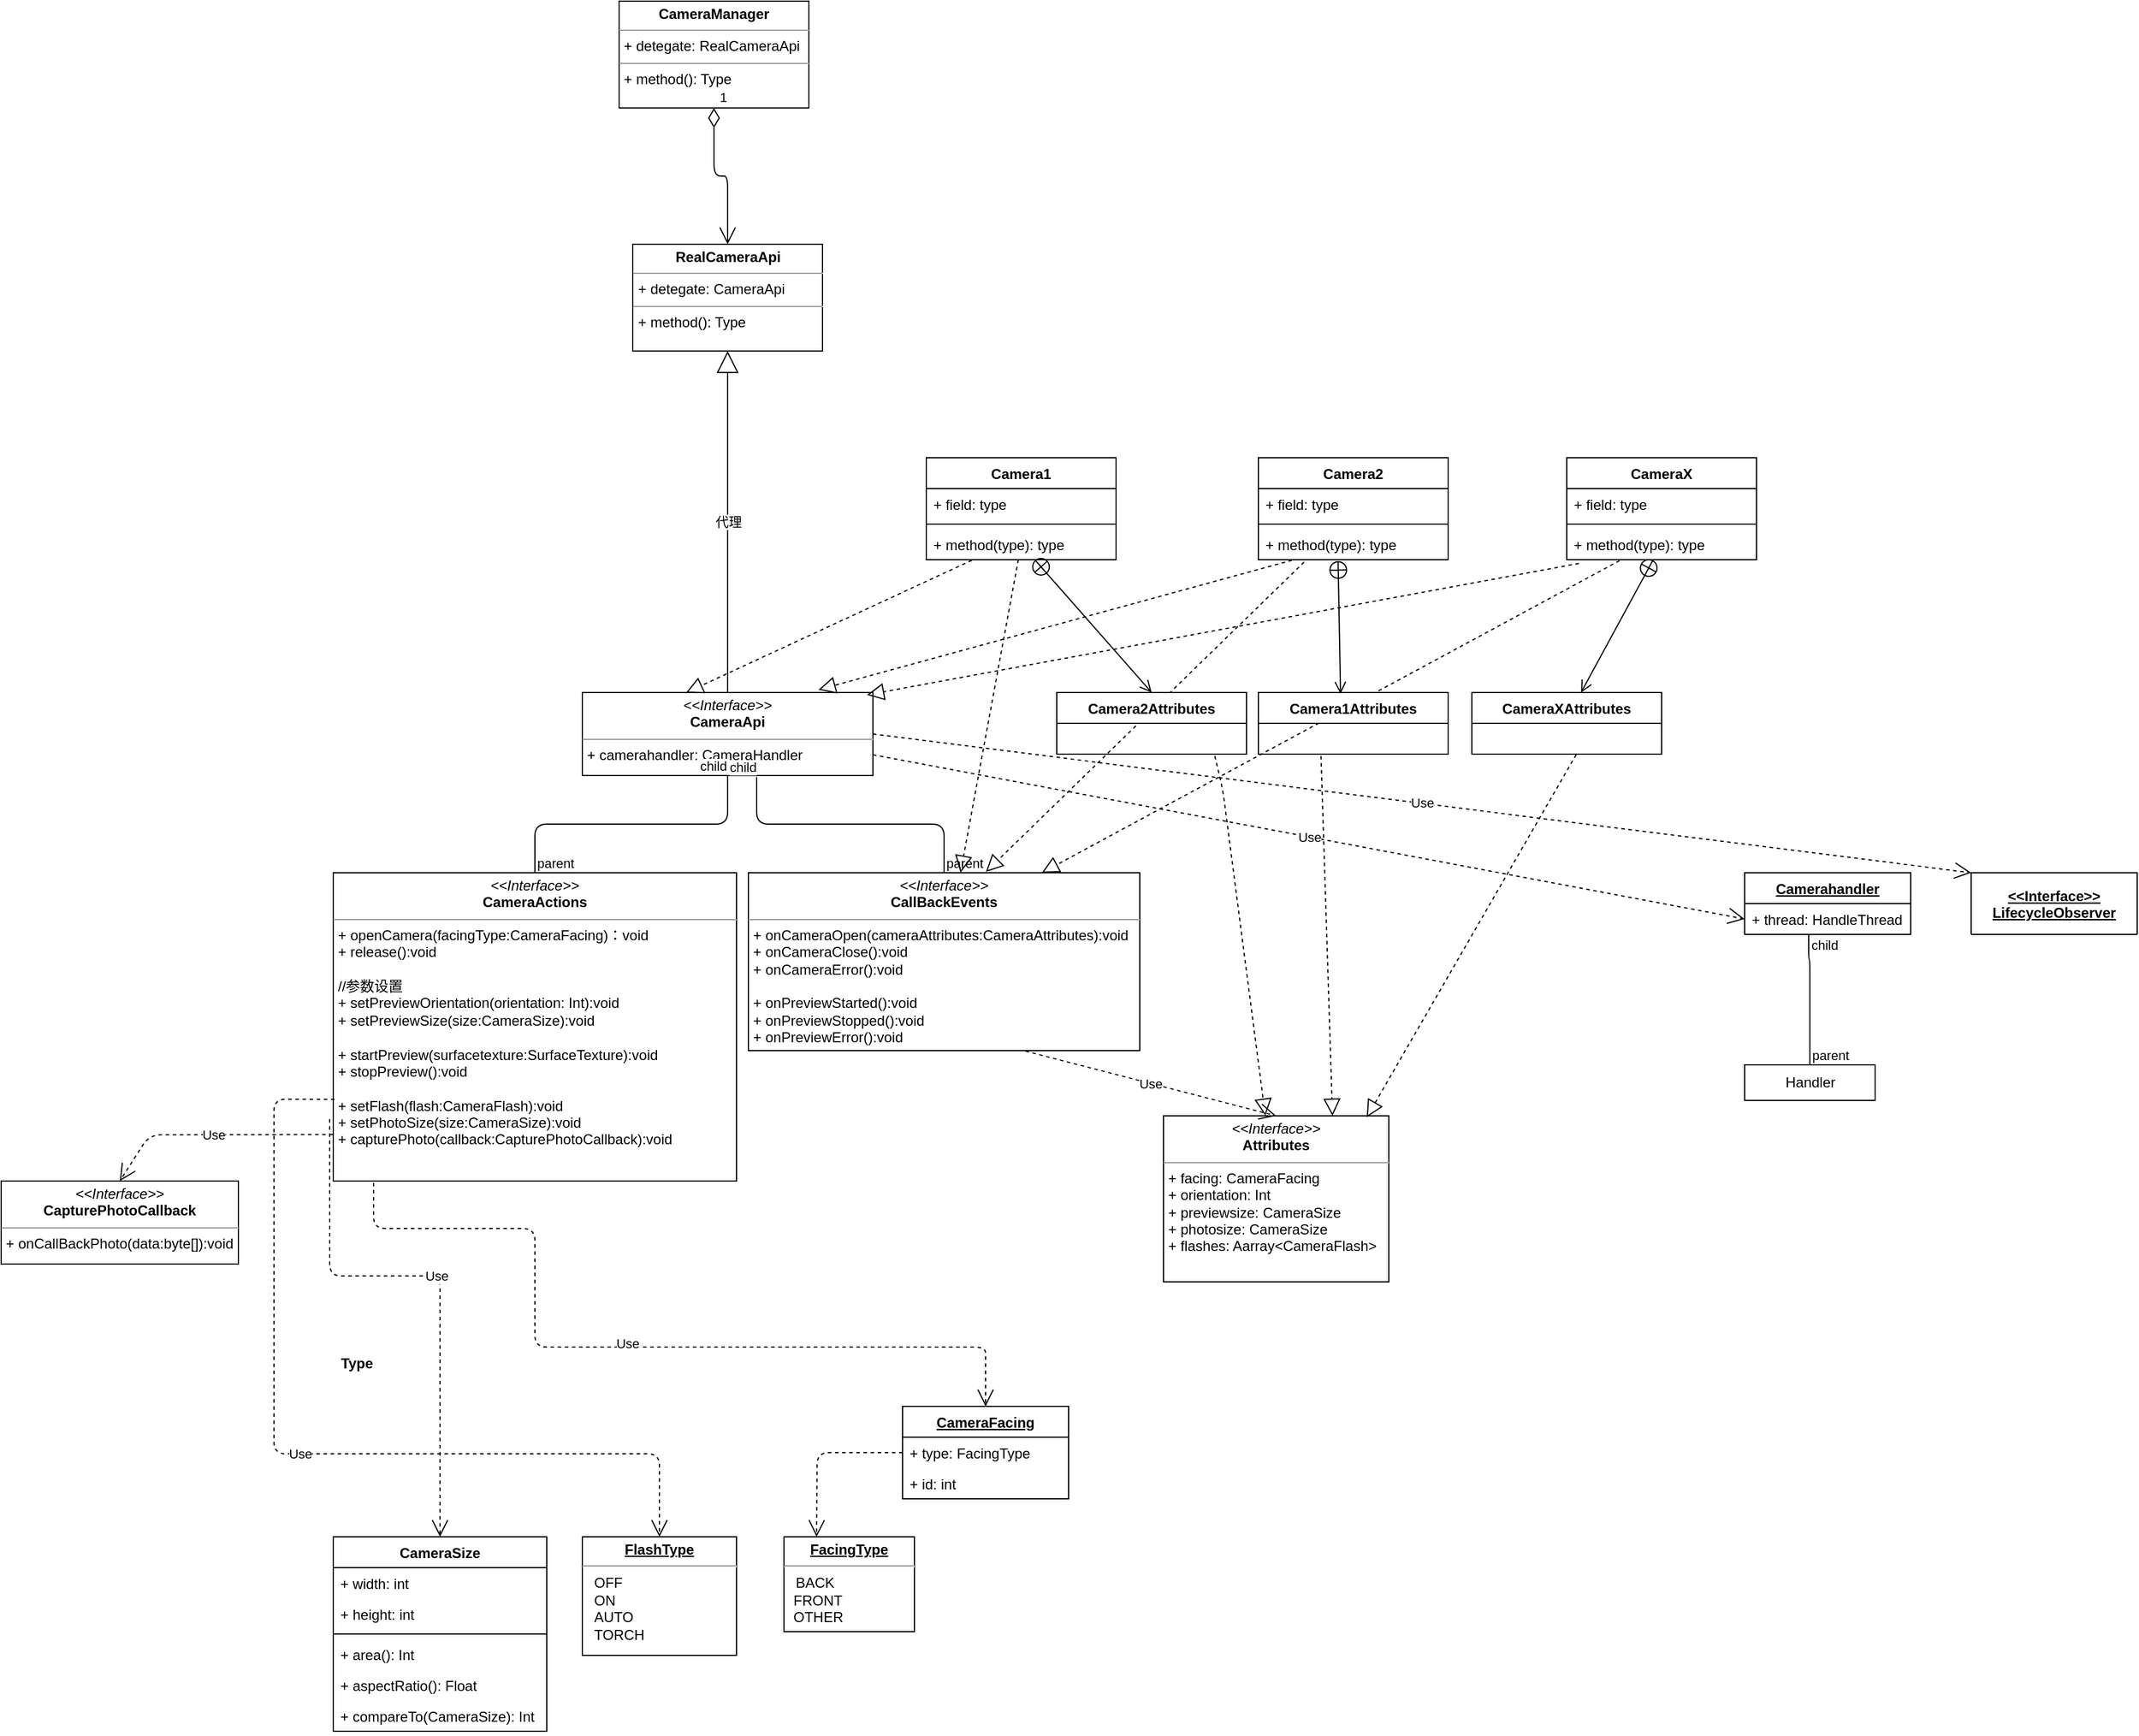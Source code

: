 <mxfile version="13.5.7" type="device"><diagram id="C5RBs43oDa-KdzZeNtuy" name="Page-1"><mxGraphModel dx="2750" dy="2275" grid="1" gridSize="10" guides="1" tooltips="1" connect="1" arrows="1" fold="1" page="1" pageScale="1" pageWidth="827" pageHeight="1169" math="0" shadow="0"><root><mxCell id="WIyWlLk6GJQsqaUBKTNV-0"/><mxCell id="WIyWlLk6GJQsqaUBKTNV-1" parent="WIyWlLk6GJQsqaUBKTNV-0"/><mxCell id="GRP_JS0ZuiubvF1gvq-e-3" value="&lt;p style=&quot;margin: 0px ; margin-top: 4px ; text-align: center&quot;&gt;&lt;i&gt;&amp;lt;&amp;lt;Interface&amp;gt;&amp;gt;&lt;/i&gt;&lt;br&gt;&lt;b&gt;Attributes&lt;/b&gt;&lt;/p&gt;&lt;hr size=&quot;1&quot;&gt;&lt;p style=&quot;margin: 0px ; margin-left: 4px&quot;&gt;+ facing: CameraFacing&lt;br&gt;+ orientation: Int&lt;/p&gt;&lt;p style=&quot;margin: 0px ; margin-left: 4px&quot;&gt;+ previewsize: CameraSize&lt;/p&gt;&lt;p style=&quot;margin: 0px ; margin-left: 4px&quot;&gt;+ photosize: CameraSize&lt;/p&gt;&lt;p style=&quot;margin: 0px ; margin-left: 4px&quot;&gt;+ flashes: Aarray&amp;lt;CameraFlash&amp;gt;&lt;/p&gt;&lt;p style=&quot;margin: 0px ; margin-left: 4px&quot;&gt;&lt;br&gt;&lt;/p&gt;" style="verticalAlign=top;align=left;overflow=fill;fontSize=12;fontFamily=Helvetica;html=1;" parent="WIyWlLk6GJQsqaUBKTNV-1" vertex="1"><mxGeometry x="589" y="150" width="190" height="140" as="geometry"/></mxCell><mxCell id="GRP_JS0ZuiubvF1gvq-e-13" value="&lt;p style=&quot;margin: 0px ; margin-top: 4px ; text-align: center ; text-decoration: underline&quot;&gt;&lt;b&gt;FacingType&lt;/b&gt;&lt;/p&gt;&lt;hr&gt;&amp;nbsp; &amp;nbsp;BACK&lt;br&gt;&lt;p style=&quot;margin: 0px ; margin-left: 8px&quot;&gt;FRONT&lt;br&gt;OTHER&lt;/p&gt;" style="verticalAlign=top;align=left;overflow=fill;fontSize=12;fontFamily=Helvetica;html=1;" parent="WIyWlLk6GJQsqaUBKTNV-1" vertex="1"><mxGeometry x="269" y="505" width="110" height="80" as="geometry"/></mxCell><mxCell id="GRP_JS0ZuiubvF1gvq-e-17" value="&lt;p style=&quot;margin: 0px ; margin-top: 4px ; text-align: center ; text-decoration: underline&quot;&gt;&lt;b&gt;FlashType&lt;/b&gt;&lt;/p&gt;&lt;hr&gt;&amp;nbsp; &amp;nbsp;OFF&lt;br&gt;&amp;nbsp; &amp;nbsp;ON&lt;br&gt;&amp;nbsp; &amp;nbsp;AUTO&lt;br&gt;&amp;nbsp; &amp;nbsp;TORCH" style="verticalAlign=top;align=left;overflow=fill;fontSize=12;fontFamily=Helvetica;html=1;" parent="WIyWlLk6GJQsqaUBKTNV-1" vertex="1"><mxGeometry x="99" y="505" width="130" height="100" as="geometry"/></mxCell><mxCell id="GRP_JS0ZuiubvF1gvq-e-18" style="edgeStyle=orthogonalEdgeStyle;rounded=0;orthogonalLoop=1;jettySize=auto;html=1;exitX=0.5;exitY=1;exitDx=0;exitDy=0;" parent="WIyWlLk6GJQsqaUBKTNV-1" source="GRP_JS0ZuiubvF1gvq-e-17" target="GRP_JS0ZuiubvF1gvq-e-17" edge="1"><mxGeometry relative="1" as="geometry"/></mxCell><mxCell id="GRP_JS0ZuiubvF1gvq-e-19" style="edgeStyle=orthogonalEdgeStyle;rounded=0;orthogonalLoop=1;jettySize=auto;html=1;exitX=0.5;exitY=1;exitDx=0;exitDy=0;" parent="WIyWlLk6GJQsqaUBKTNV-1" source="GRP_JS0ZuiubvF1gvq-e-17" target="GRP_JS0ZuiubvF1gvq-e-17" edge="1"><mxGeometry relative="1" as="geometry"/></mxCell><mxCell id="GRP_JS0ZuiubvF1gvq-e-43" value="Type" style="text;align=center;fontStyle=1;verticalAlign=middle;spacingLeft=3;spacingRight=3;strokeColor=none;rotatable=0;points=[[0,0.5],[1,0.5]];portConstraint=eastwest;" parent="WIyWlLk6GJQsqaUBKTNV-1" vertex="1"><mxGeometry x="-131" y="345" width="80" height="26" as="geometry"/></mxCell><mxCell id="GRP_JS0ZuiubvF1gvq-e-44" value="&lt;p style=&quot;margin: 0px ; margin-top: 4px ; text-align: center&quot;&gt;&lt;b&gt;RealCameraApi&lt;/b&gt;&lt;/p&gt;&lt;hr size=&quot;1&quot;&gt;&lt;p style=&quot;margin: 0px ; margin-left: 4px&quot;&gt;+ detegate: CameraApi&lt;/p&gt;&lt;hr size=&quot;1&quot;&gt;&lt;p style=&quot;margin: 0px ; margin-left: 4px&quot;&gt;+ method(): Type&lt;/p&gt;" style="verticalAlign=top;align=left;overflow=fill;fontSize=12;fontFamily=Helvetica;html=1;" parent="WIyWlLk6GJQsqaUBKTNV-1" vertex="1"><mxGeometry x="141.5" y="-585" width="160" height="90" as="geometry"/></mxCell><mxCell id="GRP_JS0ZuiubvF1gvq-e-53" value="" style="endArrow=open;endSize=12;dashed=1;html=1;entryX=0.25;entryY=0;entryDx=0;entryDy=0;exitX=0;exitY=0.5;exitDx=0;exitDy=0;" parent="WIyWlLk6GJQsqaUBKTNV-1" source="GRP_JS0ZuiubvF1gvq-e-5" target="GRP_JS0ZuiubvF1gvq-e-13" edge="1"><mxGeometry width="160" relative="1" as="geometry"><mxPoint x="129" y="445" as="sourcePoint"/><mxPoint x="289" y="445" as="targetPoint"/><Array as="points"><mxPoint x="297" y="434"/></Array></mxGeometry></mxCell><mxCell id="GRP_JS0ZuiubvF1gvq-e-54" value="&lt;p style=&quot;margin: 0px ; margin-top: 4px ; text-align: center&quot;&gt;&lt;i&gt;&amp;lt;&amp;lt;Interface&amp;gt;&amp;gt;&lt;/i&gt;&lt;br&gt;&lt;b&gt;CameraApi&lt;/b&gt;&lt;/p&gt;&lt;hr size=&quot;1&quot;&gt;&lt;p style=&quot;margin: 0px ; margin-left: 4px&quot;&gt;+ camerahandler: CameraHandler&lt;br&gt;&lt;/p&gt;" style="verticalAlign=top;align=left;overflow=fill;fontSize=12;fontFamily=Helvetica;html=1;" parent="WIyWlLk6GJQsqaUBKTNV-1" vertex="1"><mxGeometry x="99" y="-207" width="245" height="70" as="geometry"/></mxCell><mxCell id="GRP_JS0ZuiubvF1gvq-e-55" value="&lt;p style=&quot;margin: 0px ; margin-top: 4px ; text-align: center&quot;&gt;&lt;i&gt;&amp;lt;&amp;lt;Interface&amp;gt;&amp;gt;&lt;/i&gt;&lt;br&gt;&lt;b&gt;CameraActions&lt;/b&gt;&lt;/p&gt;&lt;hr size=&quot;1&quot;&gt;&lt;p style=&quot;margin: 0px ; margin-left: 4px&quot;&gt;+ openCamera(facingType:CameraFacing)：void&lt;br&gt;&lt;/p&gt;&lt;p style=&quot;margin: 0px ; margin-left: 4px&quot;&gt;+ release():void&lt;/p&gt;&lt;p style=&quot;margin: 0px ; margin-left: 4px&quot;&gt;&lt;br&gt;&lt;/p&gt;&lt;p style=&quot;margin: 0px ; margin-left: 4px&quot;&gt;//参数设置&lt;/p&gt;&lt;p style=&quot;margin: 0px ; margin-left: 4px&quot;&gt;+ setPreviewOrientation(orientation: Int):void&lt;/p&gt;&lt;p style=&quot;margin: 0px ; margin-left: 4px&quot;&gt;+ setPreviewSize(size:CameraSize):void&lt;/p&gt;&lt;p style=&quot;margin: 0px ; margin-left: 4px&quot;&gt;&lt;br&gt;&lt;/p&gt;&lt;p style=&quot;margin: 0px ; margin-left: 4px&quot;&gt;+ startPreview(surfacetexture:SurfaceTexture):void&lt;/p&gt;&lt;p style=&quot;margin: 0px ; margin-left: 4px&quot;&gt;+ stopPreview():void&lt;/p&gt;&lt;p style=&quot;margin: 0px ; margin-left: 4px&quot;&gt;&lt;br&gt;&lt;/p&gt;&lt;p style=&quot;margin: 0px ; margin-left: 4px&quot;&gt;+ setFlash(flash:CameraFlash):void&lt;/p&gt;&lt;p style=&quot;margin: 0px ; margin-left: 4px&quot;&gt;+ setPhotoSize(size:CameraSize):void&lt;/p&gt;&lt;p style=&quot;margin: 0px ; margin-left: 4px&quot;&gt;+ capturePhoto(callback:CapturePhotoCallback):void&lt;/p&gt;" style="verticalAlign=top;align=left;overflow=fill;fontSize=12;fontFamily=Helvetica;html=1;" parent="WIyWlLk6GJQsqaUBKTNV-1" vertex="1"><mxGeometry x="-111" y="-55" width="340" height="260" as="geometry"/></mxCell><mxCell id="GRP_JS0ZuiubvF1gvq-e-56" value="&lt;p style=&quot;margin: 0px ; margin-top: 4px ; text-align: center&quot;&gt;&lt;i&gt;&amp;lt;&amp;lt;Interface&amp;gt;&amp;gt;&lt;/i&gt;&lt;br&gt;&lt;b&gt;CallBackEvents&lt;/b&gt;&lt;/p&gt;&lt;hr size=&quot;1&quot;&gt;&lt;p style=&quot;margin: 0px ; margin-left: 4px&quot;&gt;+ onCameraOpen(cameraAttributes:CameraAttributes):void&lt;br&gt;&lt;/p&gt;&lt;p style=&quot;margin: 0px ; margin-left: 4px&quot;&gt;+ onCameraClose():void&lt;br&gt;&lt;/p&gt;&lt;p style=&quot;margin: 0px ; margin-left: 4px&quot;&gt;+ onCameraError():void&lt;/p&gt;&lt;p style=&quot;margin: 0px ; margin-left: 4px&quot;&gt;&lt;br&gt;&lt;/p&gt;&lt;p style=&quot;margin: 0px ; margin-left: 4px&quot;&gt;+ onPreviewStarted():void&lt;/p&gt;&lt;p style=&quot;margin: 0px ; margin-left: 4px&quot;&gt;+ onPreviewStopped():void&lt;/p&gt;&lt;p style=&quot;margin: 0px ; margin-left: 4px&quot;&gt;+ onPreviewError():void&lt;/p&gt;" style="verticalAlign=top;align=left;overflow=fill;fontSize=12;fontFamily=Helvetica;html=1;" parent="WIyWlLk6GJQsqaUBKTNV-1" vertex="1"><mxGeometry x="239" y="-55" width="330" height="150" as="geometry"/></mxCell><mxCell id="GRP_JS0ZuiubvF1gvq-e-58" value="&lt;p style=&quot;margin: 0px ; margin-top: 4px ; text-align: center&quot;&gt;&lt;i&gt;&amp;lt;&amp;lt;Interface&amp;gt;&amp;gt;&lt;/i&gt;&lt;br&gt;&lt;b&gt;CapturePhotoCallback&lt;/b&gt;&lt;/p&gt;&lt;hr size=&quot;1&quot;&gt;&lt;p style=&quot;margin: 0px ; margin-left: 4px&quot;&gt;+ onCallBackPhoto(data:byte[]):void&lt;/p&gt;" style="verticalAlign=top;align=left;overflow=fill;fontSize=12;fontFamily=Helvetica;html=1;" parent="WIyWlLk6GJQsqaUBKTNV-1" vertex="1"><mxGeometry x="-391" y="205" width="200" height="70" as="geometry"/></mxCell><mxCell id="GRP_JS0ZuiubvF1gvq-e-59" value="Use" style="endArrow=open;endSize=12;dashed=1;html=1;exitX=-0.001;exitY=0.849;exitDx=0;exitDy=0;exitPerimeter=0;entryX=0.5;entryY=0;entryDx=0;entryDy=0;" parent="WIyWlLk6GJQsqaUBKTNV-1" source="GRP_JS0ZuiubvF1gvq-e-55" target="GRP_JS0ZuiubvF1gvq-e-58" edge="1"><mxGeometry width="160" relative="1" as="geometry"><mxPoint x="9" y="245" as="sourcePoint"/><mxPoint x="169" y="245" as="targetPoint"/><Array as="points"><mxPoint x="-266" y="166"/></Array></mxGeometry></mxCell><mxCell id="GRP_JS0ZuiubvF1gvq-e-60" value="Use" style="endArrow=open;endSize=12;dashed=1;html=1;exitX=0.003;exitY=0.735;exitDx=0;exitDy=0;exitPerimeter=0;entryX=0.5;entryY=0;entryDx=0;entryDy=0;" parent="WIyWlLk6GJQsqaUBKTNV-1" source="GRP_JS0ZuiubvF1gvq-e-55" target="GRP_JS0ZuiubvF1gvq-e-17" edge="1"><mxGeometry width="160" relative="1" as="geometry"><mxPoint x="9" y="305" as="sourcePoint"/><mxPoint x="169" y="305" as="targetPoint"/><Array as="points"><mxPoint x="-161" y="136"/><mxPoint x="-161" y="435"/><mxPoint x="164" y="435"/></Array></mxGeometry></mxCell><mxCell id="GRP_JS0ZuiubvF1gvq-e-61" value="Use" style="endArrow=open;endSize=12;dashed=1;html=1;exitX=-0.009;exitY=0.799;exitDx=0;exitDy=0;exitPerimeter=0;entryX=0.5;entryY=0;entryDx=0;entryDy=0;" parent="WIyWlLk6GJQsqaUBKTNV-1" source="GRP_JS0ZuiubvF1gvq-e-55" target="GRP_JS0ZuiubvF1gvq-e-25" edge="1"><mxGeometry width="160" relative="1" as="geometry"><mxPoint x="9" y="305" as="sourcePoint"/><mxPoint x="169" y="305" as="targetPoint"/><Array as="points"><mxPoint x="-114" y="285"/><mxPoint x="-21" y="285"/></Array></mxGeometry></mxCell><mxCell id="GRP_JS0ZuiubvF1gvq-e-62" value="Use" style="endArrow=open;endSize=12;dashed=1;html=1;exitX=0.1;exitY=1.006;exitDx=0;exitDy=0;exitPerimeter=0;entryX=0.5;entryY=0;entryDx=0;entryDy=0;" parent="WIyWlLk6GJQsqaUBKTNV-1" source="GRP_JS0ZuiubvF1gvq-e-55" target="GRP_JS0ZuiubvF1gvq-e-4" edge="1"><mxGeometry x="-0.0" y="3" width="160" relative="1" as="geometry"><mxPoint x="9" y="285" as="sourcePoint"/><mxPoint x="169" y="285" as="targetPoint"/><Array as="points"><mxPoint x="-77" y="245"/><mxPoint x="59" y="245"/><mxPoint x="59" y="345"/><mxPoint x="439" y="345"/><mxPoint x="439" y="355"/></Array><mxPoint as="offset"/></mxGeometry></mxCell><mxCell id="GRP_JS0ZuiubvF1gvq-e-63" value="" style="endArrow=none;html=1;edgeStyle=orthogonalEdgeStyle;entryX=0.5;entryY=1;entryDx=0;entryDy=0;" parent="WIyWlLk6GJQsqaUBKTNV-1" source="GRP_JS0ZuiubvF1gvq-e-55" target="GRP_JS0ZuiubvF1gvq-e-54" edge="1"><mxGeometry relative="1" as="geometry"><mxPoint x="9" y="55" as="sourcePoint"/><mxPoint x="169" y="55" as="targetPoint"/></mxGeometry></mxCell><mxCell id="GRP_JS0ZuiubvF1gvq-e-64" value="parent" style="edgeLabel;resizable=0;html=1;align=left;verticalAlign=bottom;" parent="GRP_JS0ZuiubvF1gvq-e-63" connectable="0" vertex="1"><mxGeometry x="-1" relative="1" as="geometry"/></mxCell><mxCell id="GRP_JS0ZuiubvF1gvq-e-65" value="child" style="edgeLabel;resizable=0;html=1;align=right;verticalAlign=bottom;" parent="GRP_JS0ZuiubvF1gvq-e-63" connectable="0" vertex="1"><mxGeometry x="1" relative="1" as="geometry"/></mxCell><mxCell id="GRP_JS0ZuiubvF1gvq-e-66" value="" style="endArrow=none;html=1;edgeStyle=orthogonalEdgeStyle;entryX=0.6;entryY=1.017;entryDx=0;entryDy=0;entryPerimeter=0;exitX=0.5;exitY=0;exitDx=0;exitDy=0;" parent="WIyWlLk6GJQsqaUBKTNV-1" source="GRP_JS0ZuiubvF1gvq-e-56" target="GRP_JS0ZuiubvF1gvq-e-54" edge="1"><mxGeometry relative="1" as="geometry"><mxPoint x="9" y="55" as="sourcePoint"/><mxPoint x="169" y="55" as="targetPoint"/></mxGeometry></mxCell><mxCell id="GRP_JS0ZuiubvF1gvq-e-67" value="parent" style="edgeLabel;resizable=0;html=1;align=left;verticalAlign=bottom;" parent="GRP_JS0ZuiubvF1gvq-e-66" connectable="0" vertex="1"><mxGeometry x="-1" relative="1" as="geometry"/></mxCell><mxCell id="GRP_JS0ZuiubvF1gvq-e-68" value="child" style="edgeLabel;resizable=0;html=1;align=right;verticalAlign=bottom;" parent="GRP_JS0ZuiubvF1gvq-e-66" connectable="0" vertex="1"><mxGeometry x="1" relative="1" as="geometry"/></mxCell><mxCell id="GRP_JS0ZuiubvF1gvq-e-69" value="Use" style="endArrow=open;endSize=12;dashed=1;html=1;entryX=0.5;entryY=0;entryDx=0;entryDy=0;exitX=0.708;exitY=1.003;exitDx=0;exitDy=0;exitPerimeter=0;" parent="WIyWlLk6GJQsqaUBKTNV-1" source="GRP_JS0ZuiubvF1gvq-e-56" target="GRP_JS0ZuiubvF1gvq-e-3" edge="1"><mxGeometry width="160" relative="1" as="geometry"><mxPoint x="89" y="95" as="sourcePoint"/><mxPoint x="249" y="95" as="targetPoint"/></mxGeometry></mxCell><mxCell id="GRP_JS0ZuiubvF1gvq-e-75" value="Handler" style="html=1;" parent="WIyWlLk6GJQsqaUBKTNV-1" vertex="1"><mxGeometry x="1079" y="107" width="110" height="30" as="geometry"/></mxCell><mxCell id="GRP_JS0ZuiubvF1gvq-e-76" value="" style="endArrow=none;html=1;edgeStyle=orthogonalEdgeStyle;entryX=0.389;entryY=0.996;entryDx=0;entryDy=0;entryPerimeter=0;exitX=0.5;exitY=0;exitDx=0;exitDy=0;" parent="WIyWlLk6GJQsqaUBKTNV-1" source="GRP_JS0ZuiubvF1gvq-e-75" target="GRP_JS0ZuiubvF1gvq-e-71" edge="1"><mxGeometry relative="1" as="geometry"><mxPoint x="1137" y="7.81" as="sourcePoint"/><mxPoint x="979" y="-21.0" as="targetPoint"/><Array as="points"><mxPoint x="1134" y="18"/><mxPoint x="1133" y="18"/><mxPoint x="1133" y="-3"/></Array></mxGeometry></mxCell><mxCell id="GRP_JS0ZuiubvF1gvq-e-77" value="parent" style="edgeLabel;resizable=0;html=1;align=left;verticalAlign=bottom;" parent="GRP_JS0ZuiubvF1gvq-e-76" connectable="0" vertex="1"><mxGeometry x="-1" relative="1" as="geometry"/></mxCell><mxCell id="GRP_JS0ZuiubvF1gvq-e-78" value="child" style="edgeLabel;resizable=0;html=1;align=right;verticalAlign=bottom;" parent="GRP_JS0ZuiubvF1gvq-e-76" connectable="0" vertex="1"><mxGeometry x="1" relative="1" as="geometry"><mxPoint x="25.54" y="18.07" as="offset"/></mxGeometry></mxCell><mxCell id="GRP_JS0ZuiubvF1gvq-e-79" value="Use" style="endArrow=open;endSize=12;dashed=1;html=1;entryX=0;entryY=0.5;entryDx=0;entryDy=0;exitX=1;exitY=0.75;exitDx=0;exitDy=0;" parent="WIyWlLk6GJQsqaUBKTNV-1" source="GRP_JS0ZuiubvF1gvq-e-54" target="GRP_JS0ZuiubvF1gvq-e-71" edge="1"><mxGeometry width="160" relative="1" as="geometry"><mxPoint x="344" y="-103" as="sourcePoint"/><mxPoint x="649" y="-103" as="targetPoint"/></mxGeometry></mxCell><mxCell id="GRP_JS0ZuiubvF1gvq-e-102" value="" style="endArrow=open;startArrow=circlePlus;endFill=0;startFill=0;endSize=8;html=1;exitX=0.42;exitY=1.027;exitDx=0;exitDy=0;exitPerimeter=0;entryX=0.433;entryY=0.021;entryDx=0;entryDy=0;entryPerimeter=0;" parent="WIyWlLk6GJQsqaUBKTNV-1" source="GRP_JS0ZuiubvF1gvq-e-87" target="GRP_JS0ZuiubvF1gvq-e-89" edge="1"><mxGeometry width="160" relative="1" as="geometry"><mxPoint x="619" y="-225" as="sourcePoint"/><mxPoint x="579" y="-15" as="targetPoint"/></mxGeometry></mxCell><mxCell id="GRP_JS0ZuiubvF1gvq-e-103" value="" style="endArrow=open;startArrow=circlePlus;endFill=0;startFill=0;endSize=8;html=1;entryX=0.5;entryY=0;entryDx=0;entryDy=0;" parent="WIyWlLk6GJQsqaUBKTNV-1" source="GRP_JS0ZuiubvF1gvq-e-83" target="GRP_JS0ZuiubvF1gvq-e-93" edge="1"><mxGeometry width="160" relative="1" as="geometry"><mxPoint x="746.2" y="-308.298" as="sourcePoint"/><mxPoint x="748.28" y="-195.908" as="targetPoint"/></mxGeometry></mxCell><mxCell id="GRP_JS0ZuiubvF1gvq-e-104" value="" style="endArrow=block;dashed=1;endFill=0;endSize=12;html=1;exitX=0.833;exitY=1.058;exitDx=0;exitDy=0;exitPerimeter=0;" parent="WIyWlLk6GJQsqaUBKTNV-1" target="GRP_JS0ZuiubvF1gvq-e-3" edge="1"><mxGeometry width="160" relative="1" as="geometry"><mxPoint x="632.28" y="-153.492" as="sourcePoint"/><mxPoint x="579" y="-115" as="targetPoint"/><Array as="points"><mxPoint x="639" y="-125"/></Array></mxGeometry></mxCell><mxCell id="GRP_JS0ZuiubvF1gvq-e-105" value="" style="endArrow=block;dashed=1;endFill=0;endSize=12;html=1;entryX=0.75;entryY=0;entryDx=0;entryDy=0;exitX=0.33;exitY=1.058;exitDx=0;exitDy=0;exitPerimeter=0;" parent="WIyWlLk6GJQsqaUBKTNV-1" target="GRP_JS0ZuiubvF1gvq-e-3" edge="1"><mxGeometry width="160" relative="1" as="geometry"><mxPoint x="721.8" y="-153.492" as="sourcePoint"/><mxPoint x="579" y="-115" as="targetPoint"/></mxGeometry></mxCell><mxCell id="GRP_JS0ZuiubvF1gvq-e-106" value="" style="endArrow=block;dashed=1;endFill=0;endSize=12;html=1;entryX=0.357;entryY=0.002;entryDx=0;entryDy=0;exitX=0.24;exitY=1.019;exitDx=0;exitDy=0;exitPerimeter=0;entryPerimeter=0;" parent="WIyWlLk6GJQsqaUBKTNV-1" source="GRP_JS0ZuiubvF1gvq-e-83" target="GRP_JS0ZuiubvF1gvq-e-54" edge="1"><mxGeometry width="160" relative="1" as="geometry"><mxPoint x="731.8" y="-143.492" as="sourcePoint"/><mxPoint x="741.5" y="160" as="targetPoint"/></mxGeometry></mxCell><mxCell id="GRP_JS0ZuiubvF1gvq-e-107" value="" style="endArrow=block;dashed=1;endFill=0;endSize=12;html=1;entryX=0.813;entryY=-0.033;entryDx=0;entryDy=0;exitX=0.177;exitY=1.019;exitDx=0;exitDy=0;exitPerimeter=0;entryPerimeter=0;" parent="WIyWlLk6GJQsqaUBKTNV-1" source="GRP_JS0ZuiubvF1gvq-e-87" target="GRP_JS0ZuiubvF1gvq-e-54" edge="1"><mxGeometry width="160" relative="1" as="geometry"><mxPoint x="437.4" y="-308.506" as="sourcePoint"/><mxPoint x="196.465" y="-196.86" as="targetPoint"/></mxGeometry></mxCell><mxCell id="GRP_JS0ZuiubvF1gvq-e-110" value="代理" style="endArrow=block;endSize=16;endFill=0;html=1;entryX=0.5;entryY=1;entryDx=0;entryDy=0;exitX=0.5;exitY=0;exitDx=0;exitDy=0;" parent="WIyWlLk6GJQsqaUBKTNV-1" source="GRP_JS0ZuiubvF1gvq-e-54" target="GRP_JS0ZuiubvF1gvq-e-44" edge="1"><mxGeometry width="160" relative="1" as="geometry"><mxPoint x="219" y="-215" as="sourcePoint"/><mxPoint x="379" y="-335" as="targetPoint"/></mxGeometry></mxCell><mxCell id="GRP_JS0ZuiubvF1gvq-e-121" value="" style="endArrow=block;dashed=1;endFill=0;endSize=12;html=1;entryX=0.902;entryY=0.009;entryDx=0;entryDy=0;exitX=0.55;exitY=1.014;exitDx=0;exitDy=0;exitPerimeter=0;entryPerimeter=0;" parent="WIyWlLk6GJQsqaUBKTNV-1" target="GRP_JS0ZuiubvF1gvq-e-3" edge="1"><mxGeometry width="160" relative="1" as="geometry"><mxPoint x="937.0" y="-154.636" as="sourcePoint"/><mxPoint x="741.5" y="160" as="targetPoint"/></mxGeometry></mxCell><mxCell id="GRP_JS0ZuiubvF1gvq-e-122" value="" style="endArrow=open;startArrow=circlePlus;endFill=0;startFill=0;endSize=8;html=1;entryX=0.433;entryY=0.021;entryDx=0;entryDy=0;entryPerimeter=0;" parent="WIyWlLk6GJQsqaUBKTNV-1" source="GRP_JS0ZuiubvF1gvq-e-116" edge="1"><mxGeometry width="160" relative="1" as="geometry"><mxPoint x="939.0" y="-319.388" as="sourcePoint"/><mxPoint x="941.08" y="-206.998" as="targetPoint"/></mxGeometry></mxCell><mxCell id="GRP_JS0ZuiubvF1gvq-e-123" value="" style="endArrow=block;dashed=1;endFill=0;endSize=12;html=1;exitX=0.064;exitY=1.122;exitDx=0;exitDy=0;exitPerimeter=0;" parent="WIyWlLk6GJQsqaUBKTNV-1" source="GRP_JS0ZuiubvF1gvq-e-116" edge="1"><mxGeometry width="160" relative="1" as="geometry"><mxPoint x="707.32" y="-308.506" as="sourcePoint"/><mxPoint x="339" y="-205" as="targetPoint"/></mxGeometry></mxCell><mxCell id="GRP_JS0ZuiubvF1gvq-e-124" value="" style="endArrow=block;dashed=1;endFill=0;endSize=12;html=1;" parent="WIyWlLk6GJQsqaUBKTNV-1" source="GRP_JS0ZuiubvF1gvq-e-83" target="GRP_JS0ZuiubvF1gvq-e-56" edge="1"><mxGeometry width="160" relative="1" as="geometry"><mxPoint x="437.4" y="-308.506" as="sourcePoint"/><mxPoint x="196.465" y="-196.86" as="targetPoint"/></mxGeometry></mxCell><mxCell id="GRP_JS0ZuiubvF1gvq-e-125" value="" style="endArrow=block;dashed=1;endFill=0;endSize=12;html=1;entryX=0.607;entryY=-0.005;entryDx=0;entryDy=0;entryPerimeter=0;exitX=0.241;exitY=1.077;exitDx=0;exitDy=0;exitPerimeter=0;" parent="WIyWlLk6GJQsqaUBKTNV-1" source="GRP_JS0ZuiubvF1gvq-e-87" target="GRP_JS0ZuiubvF1gvq-e-56" edge="1"><mxGeometry width="160" relative="1" as="geometry"><mxPoint x="699" y="-325" as="sourcePoint"/><mxPoint x="427.849" y="-45" as="targetPoint"/></mxGeometry></mxCell><mxCell id="GRP_JS0ZuiubvF1gvq-e-126" value="" style="endArrow=block;dashed=1;endFill=0;endSize=12;html=1;entryX=0.75;entryY=0;entryDx=0;entryDy=0;exitX=0.278;exitY=1.032;exitDx=0;exitDy=0;exitPerimeter=0;" parent="WIyWlLk6GJQsqaUBKTNV-1" source="GRP_JS0ZuiubvF1gvq-e-116" target="GRP_JS0ZuiubvF1gvq-e-56" edge="1"><mxGeometry width="160" relative="1" as="geometry"><mxPoint x="486.599" y="-299" as="sourcePoint"/><mxPoint x="437.849" y="-35" as="targetPoint"/></mxGeometry></mxCell><mxCell id="GRP_JS0ZuiubvF1gvq-e-25" value="CameraSize" style="swimlane;fontStyle=1;align=center;verticalAlign=top;childLayout=stackLayout;horizontal=1;startSize=26;horizontalStack=0;resizeParent=1;resizeParentMax=0;resizeLast=0;collapsible=1;marginBottom=0;" parent="WIyWlLk6GJQsqaUBKTNV-1" vertex="1"><mxGeometry x="-111" y="505" width="180" height="164" as="geometry"/></mxCell><mxCell id="GRP_JS0ZuiubvF1gvq-e-26" value="+ width: int&#10;" style="text;strokeColor=none;fillColor=none;align=left;verticalAlign=top;spacingLeft=4;spacingRight=4;overflow=hidden;rotatable=0;points=[[0,0.5],[1,0.5]];portConstraint=eastwest;" parent="GRP_JS0ZuiubvF1gvq-e-25" vertex="1"><mxGeometry y="26" width="180" height="26" as="geometry"/></mxCell><mxCell id="GRP_JS0ZuiubvF1gvq-e-29" value="+ height: int&#10;" style="text;strokeColor=none;fillColor=none;align=left;verticalAlign=top;spacingLeft=4;spacingRight=4;overflow=hidden;rotatable=0;points=[[0,0.5],[1,0.5]];portConstraint=eastwest;" parent="GRP_JS0ZuiubvF1gvq-e-25" vertex="1"><mxGeometry y="52" width="180" height="26" as="geometry"/></mxCell><mxCell id="GRP_JS0ZuiubvF1gvq-e-27" value="" style="line;strokeWidth=1;fillColor=none;align=left;verticalAlign=middle;spacingTop=-1;spacingLeft=3;spacingRight=3;rotatable=0;labelPosition=right;points=[];portConstraint=eastwest;" parent="GRP_JS0ZuiubvF1gvq-e-25" vertex="1"><mxGeometry y="78" width="180" height="8" as="geometry"/></mxCell><mxCell id="GRP_JS0ZuiubvF1gvq-e-28" value="+ area(): Int" style="text;strokeColor=none;fillColor=none;align=left;verticalAlign=top;spacingLeft=4;spacingRight=4;overflow=hidden;rotatable=0;points=[[0,0.5],[1,0.5]];portConstraint=eastwest;" parent="GRP_JS0ZuiubvF1gvq-e-25" vertex="1"><mxGeometry y="86" width="180" height="26" as="geometry"/></mxCell><mxCell id="GRP_JS0ZuiubvF1gvq-e-30" value="+ aspectRatio(): Float" style="text;strokeColor=none;fillColor=none;align=left;verticalAlign=top;spacingLeft=4;spacingRight=4;overflow=hidden;rotatable=0;points=[[0,0.5],[1,0.5]];portConstraint=eastwest;" parent="GRP_JS0ZuiubvF1gvq-e-25" vertex="1"><mxGeometry y="112" width="180" height="26" as="geometry"/></mxCell><mxCell id="GRP_JS0ZuiubvF1gvq-e-31" value="+ compareTo(CameraSize): Int" style="text;strokeColor=none;fillColor=none;align=left;verticalAlign=top;spacingLeft=4;spacingRight=4;overflow=hidden;rotatable=0;points=[[0,0.5],[1,0.5]];portConstraint=eastwest;" parent="GRP_JS0ZuiubvF1gvq-e-25" vertex="1"><mxGeometry y="138" width="180" height="26" as="geometry"/></mxCell><mxCell id="GRP_JS0ZuiubvF1gvq-e-4" value="CameraFacing" style="swimlane;fontStyle=5;childLayout=stackLayout;horizontal=1;startSize=26;fillColor=none;horizontalStack=0;resizeParent=1;resizeParentMax=0;resizeLast=0;collapsible=1;marginBottom=0;" parent="WIyWlLk6GJQsqaUBKTNV-1" vertex="1"><mxGeometry x="369" y="395" width="140" height="78" as="geometry"/></mxCell><mxCell id="GRP_JS0ZuiubvF1gvq-e-5" value="+ type: FacingType" style="text;strokeColor=none;fillColor=none;align=left;verticalAlign=top;spacingLeft=4;spacingRight=4;overflow=hidden;rotatable=0;points=[[0,0.5],[1,0.5]];portConstraint=eastwest;" parent="GRP_JS0ZuiubvF1gvq-e-4" vertex="1"><mxGeometry y="26" width="140" height="26" as="geometry"/></mxCell><mxCell id="GRP_JS0ZuiubvF1gvq-e-12" value="+ id: int" style="text;strokeColor=none;fillColor=none;align=left;verticalAlign=top;spacingLeft=4;spacingRight=4;overflow=hidden;rotatable=0;points=[[0,0.5],[1,0.5]];portConstraint=eastwest;" parent="GRP_JS0ZuiubvF1gvq-e-4" vertex="1"><mxGeometry y="52" width="140" height="26" as="geometry"/></mxCell><mxCell id="GRP_JS0ZuiubvF1gvq-e-84" value="Camera2" style="swimlane;fontStyle=1;align=center;verticalAlign=top;childLayout=stackLayout;horizontal=1;startSize=26;horizontalStack=0;resizeParent=1;resizeParentMax=0;resizeLast=0;collapsible=1;marginBottom=0;" parent="WIyWlLk6GJQsqaUBKTNV-1" vertex="1"><mxGeometry x="669" y="-405" width="160" height="86" as="geometry"/></mxCell><mxCell id="GRP_JS0ZuiubvF1gvq-e-85" value="+ field: type" style="text;strokeColor=none;fillColor=none;align=left;verticalAlign=top;spacingLeft=4;spacingRight=4;overflow=hidden;rotatable=0;points=[[0,0.5],[1,0.5]];portConstraint=eastwest;" parent="GRP_JS0ZuiubvF1gvq-e-84" vertex="1"><mxGeometry y="26" width="160" height="26" as="geometry"/></mxCell><mxCell id="GRP_JS0ZuiubvF1gvq-e-86" value="" style="line;strokeWidth=1;fillColor=none;align=left;verticalAlign=middle;spacingTop=-1;spacingLeft=3;spacingRight=3;rotatable=0;labelPosition=right;points=[];portConstraint=eastwest;" parent="GRP_JS0ZuiubvF1gvq-e-84" vertex="1"><mxGeometry y="52" width="160" height="8" as="geometry"/></mxCell><mxCell id="GRP_JS0ZuiubvF1gvq-e-87" value="+ method(type): type" style="text;strokeColor=none;fillColor=none;align=left;verticalAlign=top;spacingLeft=4;spacingRight=4;overflow=hidden;rotatable=0;points=[[0,0.5],[1,0.5]];portConstraint=eastwest;" parent="GRP_JS0ZuiubvF1gvq-e-84" vertex="1"><mxGeometry y="60" width="160" height="26" as="geometry"/></mxCell><mxCell id="GRP_JS0ZuiubvF1gvq-e-80" value="Camera1" style="swimlane;fontStyle=1;align=center;verticalAlign=top;childLayout=stackLayout;horizontal=1;startSize=26;horizontalStack=0;resizeParent=1;resizeParentMax=0;resizeLast=0;collapsible=1;marginBottom=0;" parent="WIyWlLk6GJQsqaUBKTNV-1" vertex="1"><mxGeometry x="389" y="-405" width="160" height="86" as="geometry"/></mxCell><mxCell id="GRP_JS0ZuiubvF1gvq-e-81" value="+ field: type" style="text;strokeColor=none;fillColor=none;align=left;verticalAlign=top;spacingLeft=4;spacingRight=4;overflow=hidden;rotatable=0;points=[[0,0.5],[1,0.5]];portConstraint=eastwest;" parent="GRP_JS0ZuiubvF1gvq-e-80" vertex="1"><mxGeometry y="26" width="160" height="26" as="geometry"/></mxCell><mxCell id="GRP_JS0ZuiubvF1gvq-e-82" value="" style="line;strokeWidth=1;fillColor=none;align=left;verticalAlign=middle;spacingTop=-1;spacingLeft=3;spacingRight=3;rotatable=0;labelPosition=right;points=[];portConstraint=eastwest;" parent="GRP_JS0ZuiubvF1gvq-e-80" vertex="1"><mxGeometry y="52" width="160" height="8" as="geometry"/></mxCell><mxCell id="GRP_JS0ZuiubvF1gvq-e-83" value="+ method(type): type" style="text;strokeColor=none;fillColor=none;align=left;verticalAlign=top;spacingLeft=4;spacingRight=4;overflow=hidden;rotatable=0;points=[[0,0.5],[1,0.5]];portConstraint=eastwest;" parent="GRP_JS0ZuiubvF1gvq-e-80" vertex="1"><mxGeometry y="60" width="160" height="26" as="geometry"/></mxCell><mxCell id="GRP_JS0ZuiubvF1gvq-e-93" value="Camera2Attributes" style="swimlane;fontStyle=1;align=center;verticalAlign=top;childLayout=stackLayout;horizontal=1;startSize=26;horizontalStack=0;resizeParent=1;resizeParentMax=0;resizeLast=0;collapsible=1;marginBottom=0;" parent="WIyWlLk6GJQsqaUBKTNV-1" vertex="1"><mxGeometry x="499" y="-207" width="160" height="52" as="geometry"/></mxCell><mxCell id="GRP_JS0ZuiubvF1gvq-e-89" value="Camera1Attributes" style="swimlane;fontStyle=1;align=center;verticalAlign=top;childLayout=stackLayout;horizontal=1;startSize=26;horizontalStack=0;resizeParent=1;resizeParentMax=0;resizeLast=0;collapsible=1;marginBottom=0;" parent="WIyWlLk6GJQsqaUBKTNV-1" vertex="1"><mxGeometry x="669" y="-207" width="160" height="52" as="geometry"/></mxCell><mxCell id="GRP_JS0ZuiubvF1gvq-e-113" value="CameraX" style="swimlane;fontStyle=1;align=center;verticalAlign=top;childLayout=stackLayout;horizontal=1;startSize=26;horizontalStack=0;resizeParent=1;resizeParentMax=0;resizeLast=0;collapsible=1;marginBottom=0;" parent="WIyWlLk6GJQsqaUBKTNV-1" vertex="1"><mxGeometry x="929" y="-405" width="160" height="86" as="geometry"/></mxCell><mxCell id="GRP_JS0ZuiubvF1gvq-e-114" value="+ field: type" style="text;strokeColor=none;fillColor=none;align=left;verticalAlign=top;spacingLeft=4;spacingRight=4;overflow=hidden;rotatable=0;points=[[0,0.5],[1,0.5]];portConstraint=eastwest;" parent="GRP_JS0ZuiubvF1gvq-e-113" vertex="1"><mxGeometry y="26" width="160" height="26" as="geometry"/></mxCell><mxCell id="GRP_JS0ZuiubvF1gvq-e-115" value="" style="line;strokeWidth=1;fillColor=none;align=left;verticalAlign=middle;spacingTop=-1;spacingLeft=3;spacingRight=3;rotatable=0;labelPosition=right;points=[];portConstraint=eastwest;" parent="GRP_JS0ZuiubvF1gvq-e-113" vertex="1"><mxGeometry y="52" width="160" height="8" as="geometry"/></mxCell><mxCell id="GRP_JS0ZuiubvF1gvq-e-116" value="+ method(type): type" style="text;strokeColor=none;fillColor=none;align=left;verticalAlign=top;spacingLeft=4;spacingRight=4;overflow=hidden;rotatable=0;points=[[0,0.5],[1,0.5]];portConstraint=eastwest;" parent="GRP_JS0ZuiubvF1gvq-e-113" vertex="1"><mxGeometry y="60" width="160" height="26" as="geometry"/></mxCell><mxCell id="GRP_JS0ZuiubvF1gvq-e-70" value="Camerahandler" style="swimlane;fontStyle=5;childLayout=stackLayout;horizontal=1;startSize=26;fillColor=none;horizontalStack=0;resizeParent=1;resizeParentMax=0;resizeLast=0;collapsible=1;marginBottom=0;" parent="WIyWlLk6GJQsqaUBKTNV-1" vertex="1"><mxGeometry x="1079" y="-55" width="140" height="52" as="geometry"/></mxCell><mxCell id="GRP_JS0ZuiubvF1gvq-e-71" value="+ thread: HandleThread" style="text;strokeColor=none;fillColor=none;align=left;verticalAlign=top;spacingLeft=4;spacingRight=4;overflow=hidden;rotatable=0;points=[[0,0.5],[1,0.5]];portConstraint=eastwest;" parent="GRP_JS0ZuiubvF1gvq-e-70" vertex="1"><mxGeometry y="26" width="140" height="26" as="geometry"/></mxCell><mxCell id="GRP_JS0ZuiubvF1gvq-e-117" value="CameraXAttributes" style="swimlane;fontStyle=1;align=center;verticalAlign=top;childLayout=stackLayout;horizontal=1;startSize=26;horizontalStack=0;resizeParent=1;resizeParentMax=0;resizeLast=0;collapsible=1;marginBottom=0;" parent="WIyWlLk6GJQsqaUBKTNV-1" vertex="1"><mxGeometry x="849" y="-207" width="160" height="52" as="geometry"/></mxCell><mxCell id="GRP_JS0ZuiubvF1gvq-e-128" value="&lt;&lt;Interface&gt;&gt;&#10;LifecycleObserver" style="swimlane;fontStyle=5;childLayout=stackLayout;horizontal=1;startSize=52;fillColor=none;horizontalStack=0;resizeParent=1;resizeParentMax=0;resizeLast=0;collapsible=1;marginBottom=0;" parent="WIyWlLk6GJQsqaUBKTNV-1" vertex="1"><mxGeometry x="1270" y="-55" width="140" height="52" as="geometry"/></mxCell><mxCell id="GRP_JS0ZuiubvF1gvq-e-130" value="Use" style="endArrow=open;endSize=12;dashed=1;html=1;entryX=0;entryY=0;entryDx=0;entryDy=0;exitX=1;exitY=0.5;exitDx=0;exitDy=0;" parent="WIyWlLk6GJQsqaUBKTNV-1" source="GRP_JS0ZuiubvF1gvq-e-54" target="GRP_JS0ZuiubvF1gvq-e-128" edge="1"><mxGeometry width="160" relative="1" as="geometry"><mxPoint x="350" y="-144" as="sourcePoint"/><mxPoint x="1089" y="-6" as="targetPoint"/></mxGeometry></mxCell><mxCell id="m1baC4gyv7xJYLChxq6D-0" value="&lt;p style=&quot;margin: 0px ; margin-top: 4px ; text-align: center&quot;&gt;&lt;b&gt;CameraManager&lt;/b&gt;&lt;/p&gt;&lt;hr size=&quot;1&quot;&gt;&lt;p style=&quot;margin: 0px ; margin-left: 4px&quot;&gt;+ detegate: RealCameraApi&lt;/p&gt;&lt;hr size=&quot;1&quot;&gt;&lt;p style=&quot;margin: 0px ; margin-left: 4px&quot;&gt;+ method(): Type&lt;/p&gt;" style="verticalAlign=top;align=left;overflow=fill;fontSize=12;fontFamily=Helvetica;html=1;" vertex="1" parent="WIyWlLk6GJQsqaUBKTNV-1"><mxGeometry x="130" y="-790" width="160" height="90" as="geometry"/></mxCell><mxCell id="m1baC4gyv7xJYLChxq6D-2" value="1" style="endArrow=open;html=1;endSize=12;startArrow=diamondThin;startSize=14;startFill=0;edgeStyle=orthogonalEdgeStyle;align=left;verticalAlign=bottom;exitX=0.5;exitY=1;exitDx=0;exitDy=0;" edge="1" parent="WIyWlLk6GJQsqaUBKTNV-1" source="m1baC4gyv7xJYLChxq6D-0" target="GRP_JS0ZuiubvF1gvq-e-44"><mxGeometry x="-1" y="3" relative="1" as="geometry"><mxPoint x="20" y="-640" as="sourcePoint"/><mxPoint x="180" y="-640" as="targetPoint"/></mxGeometry></mxCell></root></mxGraphModel></diagram></mxfile>